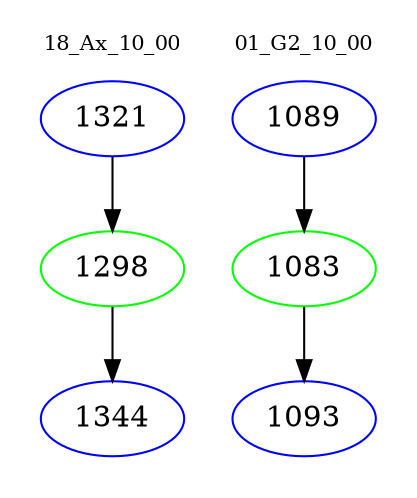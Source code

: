 digraph{
subgraph cluster_0 {
color = white
label = "18_Ax_10_00";
fontsize=10;
T0_1321 [label="1321", color="blue"]
T0_1321 -> T0_1298 [color="black"]
T0_1298 [label="1298", color="green"]
T0_1298 -> T0_1344 [color="black"]
T0_1344 [label="1344", color="blue"]
}
subgraph cluster_1 {
color = white
label = "01_G2_10_00";
fontsize=10;
T1_1089 [label="1089", color="blue"]
T1_1089 -> T1_1083 [color="black"]
T1_1083 [label="1083", color="green"]
T1_1083 -> T1_1093 [color="black"]
T1_1093 [label="1093", color="blue"]
}
}
